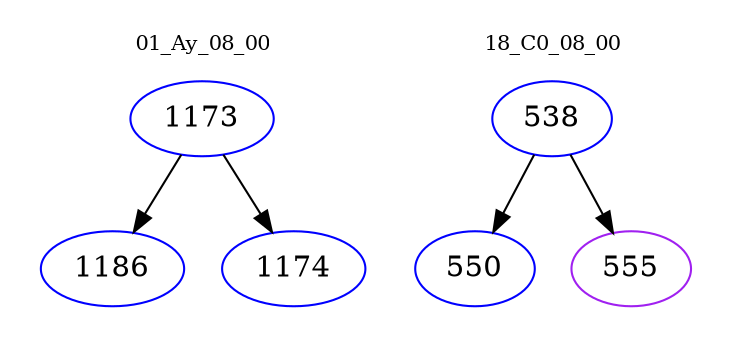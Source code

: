 digraph{
subgraph cluster_0 {
color = white
label = "01_Ay_08_00";
fontsize=10;
T0_1173 [label="1173", color="blue"]
T0_1173 -> T0_1186 [color="black"]
T0_1186 [label="1186", color="blue"]
T0_1173 -> T0_1174 [color="black"]
T0_1174 [label="1174", color="blue"]
}
subgraph cluster_1 {
color = white
label = "18_C0_08_00";
fontsize=10;
T1_538 [label="538", color="blue"]
T1_538 -> T1_550 [color="black"]
T1_550 [label="550", color="blue"]
T1_538 -> T1_555 [color="black"]
T1_555 [label="555", color="purple"]
}
}
